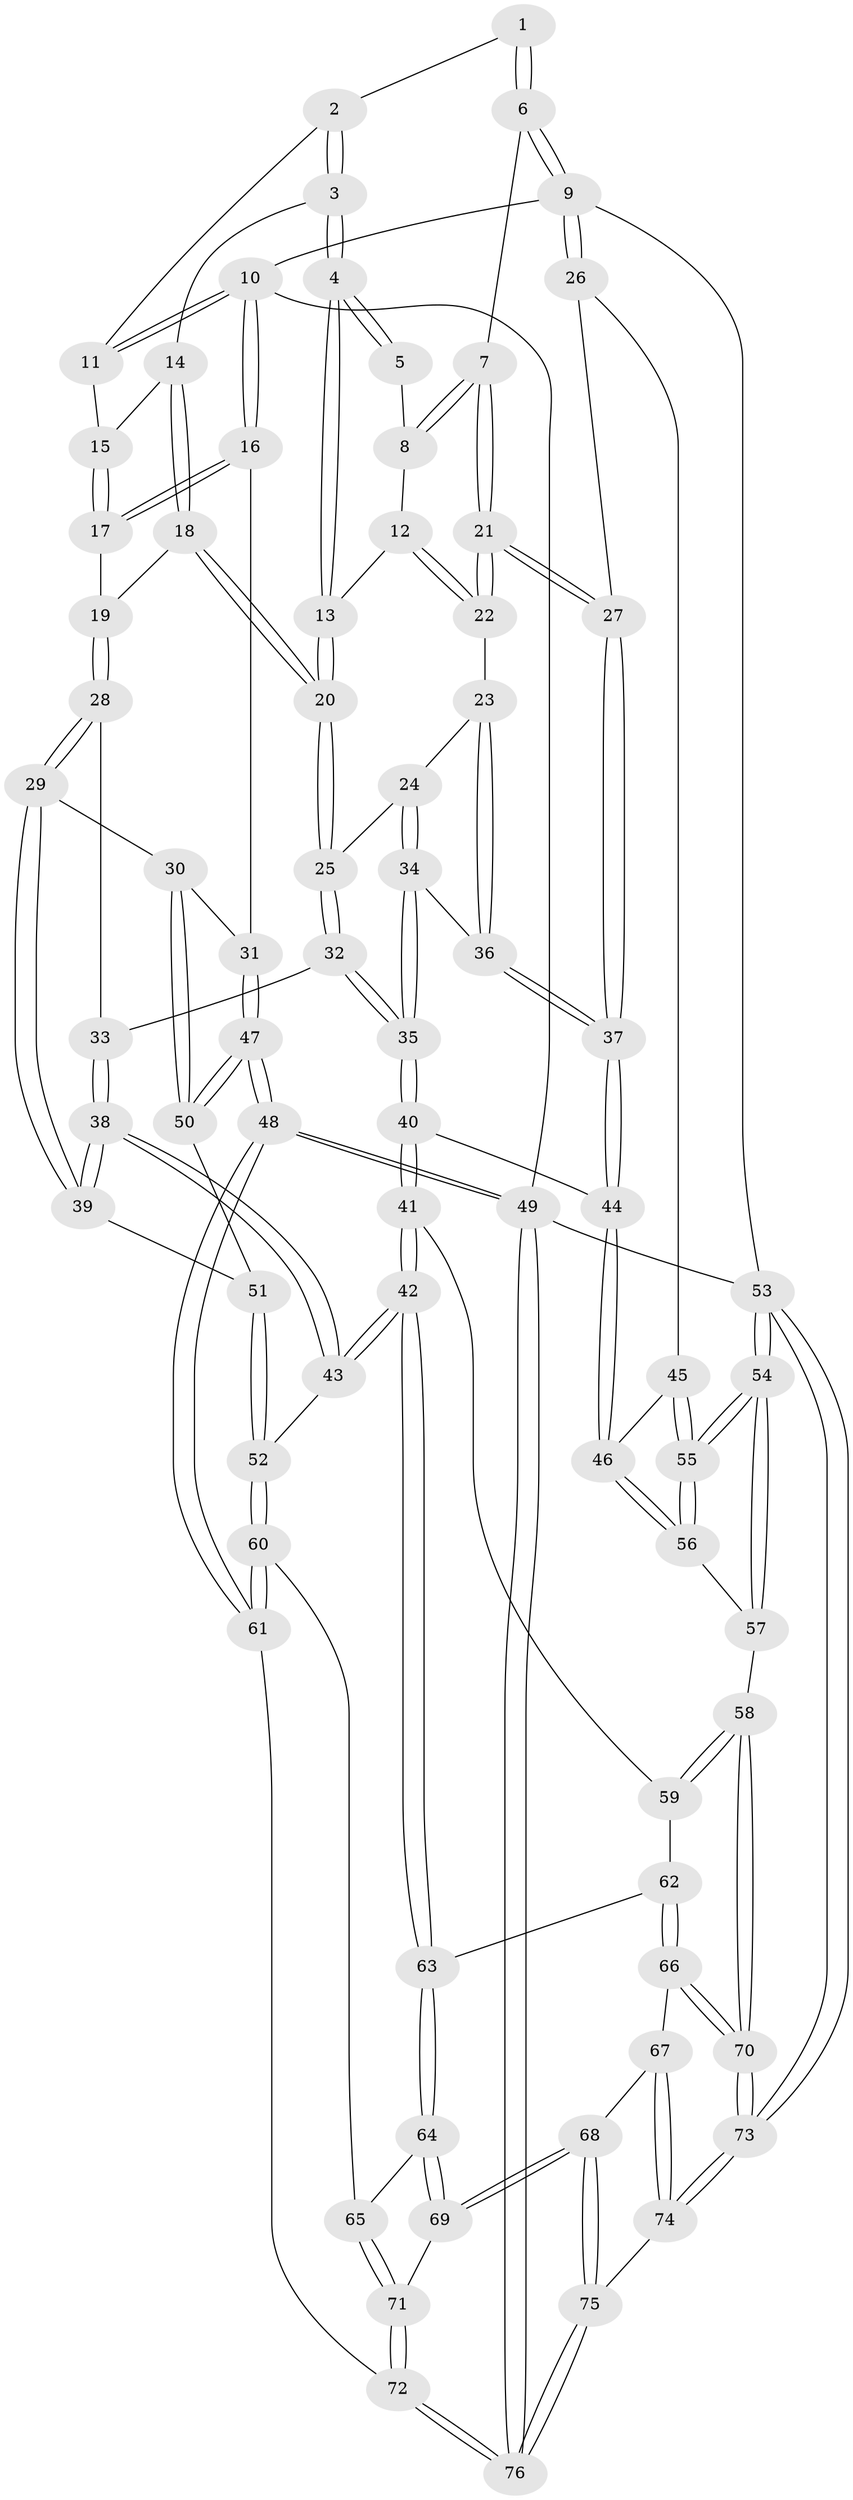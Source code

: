 // Generated by graph-tools (version 1.1) at 2025/03/03/09/25 03:03:28]
// undirected, 76 vertices, 187 edges
graph export_dot {
graph [start="1"]
  node [color=gray90,style=filled];
  1 [pos="+0.6893658113790827+0"];
  2 [pos="+0.34342522418744437+0"];
  3 [pos="+0.5122448197460338+0.0856807544588999"];
  4 [pos="+0.5241827732790638+0.09563778525522294"];
  5 [pos="+0.6772407100934205+0"];
  6 [pos="+1+0"];
  7 [pos="+0.788185902837278+0.16233398940822696"];
  8 [pos="+0.6878661227581667+0.03002440486248328"];
  9 [pos="+1+0"];
  10 [pos="+0+0"];
  11 [pos="+0.3352725569405447+0"];
  12 [pos="+0.6187240340463207+0.12293065477933823"];
  13 [pos="+0.5489297915638235+0.14401486160702193"];
  14 [pos="+0.43049718261721653+0.1404988551322325"];
  15 [pos="+0.31746670297591373+0"];
  16 [pos="+0+0.25690259193428266"];
  17 [pos="+0.21702519671289333+0.19031399371092145"];
  18 [pos="+0.4037155841245751+0.2581300259371635"];
  19 [pos="+0.2943016292879548+0.26081124205478917"];
  20 [pos="+0.5223381788353516+0.2852052685985124"];
  21 [pos="+0.8054646859748164+0.2809147395138659"];
  22 [pos="+0.7971990517136449+0.2807541796605109"];
  23 [pos="+0.5745777779657312+0.312384687307284"];
  24 [pos="+0.5550986150948689+0.31082496967494966"];
  25 [pos="+0.5366866910080695+0.3002989251021067"];
  26 [pos="+1+0.3063061519817654"];
  27 [pos="+0.8498811722081945+0.31077156543654183"];
  28 [pos="+0.2892317625228505+0.4030799792594376"];
  29 [pos="+0.19021073679766465+0.5161413434051357"];
  30 [pos="+0.16442825936826821+0.5102654085758112"];
  31 [pos="+0+0.3004682060894276"];
  32 [pos="+0.39857823380595875+0.46719637577985346"];
  33 [pos="+0.393313682976324+0.46647253545019385"];
  34 [pos="+0.5340204775771831+0.5280341734918625"];
  35 [pos="+0.5043333838685476+0.5610507473606376"];
  36 [pos="+0.6682016884594889+0.5096606450401401"];
  37 [pos="+0.7568755407485611+0.5349659556550764"];
  38 [pos="+0.28483760248402185+0.6578107293274382"];
  39 [pos="+0.25482465109636765+0.633370748436394"];
  40 [pos="+0.49722460235078747+0.6172213346378117"];
  41 [pos="+0.4384864243180137+0.7245759422552462"];
  42 [pos="+0.3948380350390835+0.7523236975164328"];
  43 [pos="+0.343086317433388+0.7312898234556375"];
  44 [pos="+0.7762496434698514+0.6357412761275996"];
  45 [pos="+1+0.5347181887069193"];
  46 [pos="+0.7799495947464155+0.642653989866191"];
  47 [pos="+0+0.7670085105642446"];
  48 [pos="+0+1"];
  49 [pos="+0+1"];
  50 [pos="+0.007919675771175048+0.6902085958848267"];
  51 [pos="+0.109173451984106+0.6913496515955497"];
  52 [pos="+0.17643278383363542+0.8237809433126025"];
  53 [pos="+1+1"];
  54 [pos="+1+1"];
  55 [pos="+1+0.7050106778572246"];
  56 [pos="+0.778255071138224+0.7647520871801002"];
  57 [pos="+0.777792782448475+0.7659903577424879"];
  58 [pos="+0.7557106461655114+0.7942393915118364"];
  59 [pos="+0.6577670876499733+0.77531221244668"];
  60 [pos="+0.1430499387781957+0.8543118070526503"];
  61 [pos="+0.12305591664532356+0.8663633861892612"];
  62 [pos="+0.5335088739947602+0.8963341437697524"];
  63 [pos="+0.3949104181000982+0.7528706058368516"];
  64 [pos="+0.39118567320989384+0.7726272531847431"];
  65 [pos="+0.24173840877814542+0.9162624984741501"];
  66 [pos="+0.5349773420699894+0.8980557224502205"];
  67 [pos="+0.5120858886752683+0.9649587601623617"];
  68 [pos="+0.3818628858867243+0.931889312938581"];
  69 [pos="+0.37694103498740095+0.906976651885919"];
  70 [pos="+0.732930049149518+0.9572344064843546"];
  71 [pos="+0.25403463856891473+0.9546369228323804"];
  72 [pos="+0.24025325327158342+0.9742394082344615"];
  73 [pos="+0.7853094146535732+1"];
  74 [pos="+0.5651234905033776+1"];
  75 [pos="+0.3834367885926855+1"];
  76 [pos="+0.18000556182016253+1"];
  1 -- 2;
  1 -- 6;
  1 -- 6;
  2 -- 3;
  2 -- 3;
  2 -- 11;
  3 -- 4;
  3 -- 4;
  3 -- 14;
  4 -- 5;
  4 -- 5;
  4 -- 13;
  4 -- 13;
  5 -- 8;
  6 -- 7;
  6 -- 9;
  6 -- 9;
  7 -- 8;
  7 -- 8;
  7 -- 21;
  7 -- 21;
  8 -- 12;
  9 -- 10;
  9 -- 26;
  9 -- 26;
  9 -- 53;
  10 -- 11;
  10 -- 11;
  10 -- 16;
  10 -- 16;
  10 -- 49;
  11 -- 15;
  12 -- 13;
  12 -- 22;
  12 -- 22;
  13 -- 20;
  13 -- 20;
  14 -- 15;
  14 -- 18;
  14 -- 18;
  15 -- 17;
  15 -- 17;
  16 -- 17;
  16 -- 17;
  16 -- 31;
  17 -- 19;
  18 -- 19;
  18 -- 20;
  18 -- 20;
  19 -- 28;
  19 -- 28;
  20 -- 25;
  20 -- 25;
  21 -- 22;
  21 -- 22;
  21 -- 27;
  21 -- 27;
  22 -- 23;
  23 -- 24;
  23 -- 36;
  23 -- 36;
  24 -- 25;
  24 -- 34;
  24 -- 34;
  25 -- 32;
  25 -- 32;
  26 -- 27;
  26 -- 45;
  27 -- 37;
  27 -- 37;
  28 -- 29;
  28 -- 29;
  28 -- 33;
  29 -- 30;
  29 -- 39;
  29 -- 39;
  30 -- 31;
  30 -- 50;
  30 -- 50;
  31 -- 47;
  31 -- 47;
  32 -- 33;
  32 -- 35;
  32 -- 35;
  33 -- 38;
  33 -- 38;
  34 -- 35;
  34 -- 35;
  34 -- 36;
  35 -- 40;
  35 -- 40;
  36 -- 37;
  36 -- 37;
  37 -- 44;
  37 -- 44;
  38 -- 39;
  38 -- 39;
  38 -- 43;
  38 -- 43;
  39 -- 51;
  40 -- 41;
  40 -- 41;
  40 -- 44;
  41 -- 42;
  41 -- 42;
  41 -- 59;
  42 -- 43;
  42 -- 43;
  42 -- 63;
  42 -- 63;
  43 -- 52;
  44 -- 46;
  44 -- 46;
  45 -- 46;
  45 -- 55;
  45 -- 55;
  46 -- 56;
  46 -- 56;
  47 -- 48;
  47 -- 48;
  47 -- 50;
  47 -- 50;
  48 -- 49;
  48 -- 49;
  48 -- 61;
  48 -- 61;
  49 -- 76;
  49 -- 76;
  49 -- 53;
  50 -- 51;
  51 -- 52;
  51 -- 52;
  52 -- 60;
  52 -- 60;
  53 -- 54;
  53 -- 54;
  53 -- 73;
  53 -- 73;
  54 -- 55;
  54 -- 55;
  54 -- 57;
  54 -- 57;
  55 -- 56;
  55 -- 56;
  56 -- 57;
  57 -- 58;
  58 -- 59;
  58 -- 59;
  58 -- 70;
  58 -- 70;
  59 -- 62;
  60 -- 61;
  60 -- 61;
  60 -- 65;
  61 -- 72;
  62 -- 63;
  62 -- 66;
  62 -- 66;
  63 -- 64;
  63 -- 64;
  64 -- 65;
  64 -- 69;
  64 -- 69;
  65 -- 71;
  65 -- 71;
  66 -- 67;
  66 -- 70;
  66 -- 70;
  67 -- 68;
  67 -- 74;
  67 -- 74;
  68 -- 69;
  68 -- 69;
  68 -- 75;
  68 -- 75;
  69 -- 71;
  70 -- 73;
  70 -- 73;
  71 -- 72;
  71 -- 72;
  72 -- 76;
  72 -- 76;
  73 -- 74;
  73 -- 74;
  74 -- 75;
  75 -- 76;
  75 -- 76;
}
